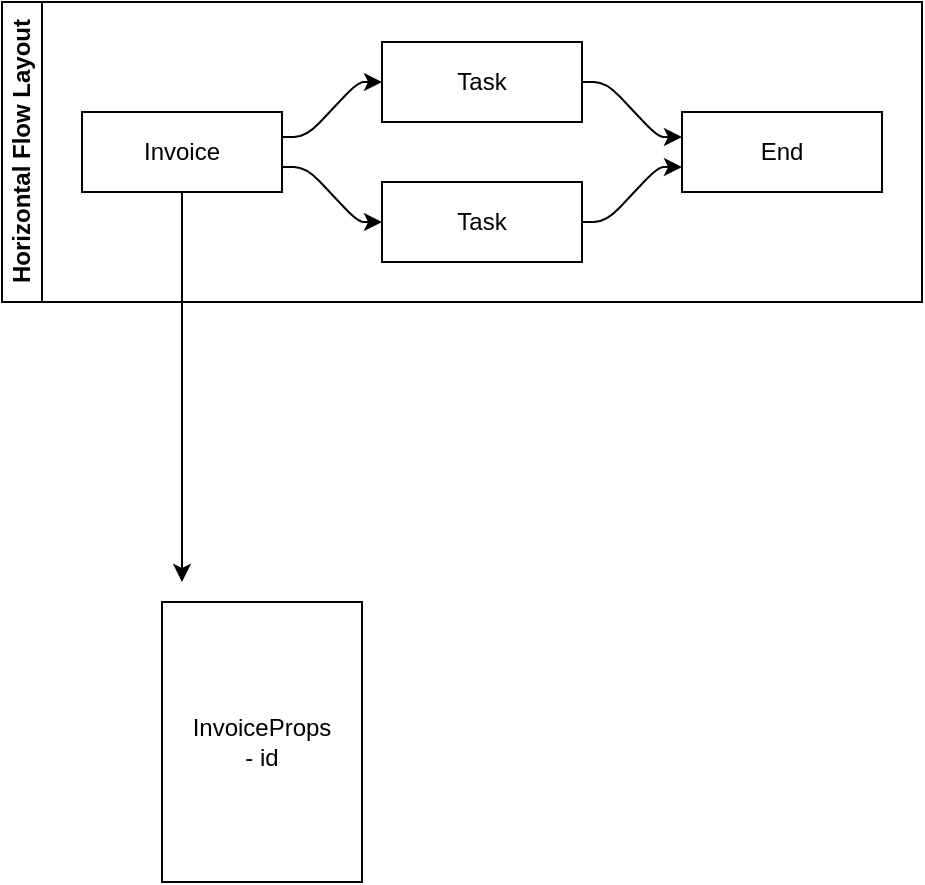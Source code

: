 <mxfile>
    <diagram id="FAXzX80cnNXAqnYy20K_" name="Page-1">
        <mxGraphModel dx="1386" dy="668" grid="1" gridSize="10" guides="1" tooltips="1" connect="1" arrows="1" fold="1" page="1" pageScale="1" pageWidth="850" pageHeight="1100" math="0" shadow="0">
            <root>
                <mxCell id="0"/>
                <mxCell id="1" parent="0"/>
                <mxCell id="2" value="Horizontal Flow Layout" style="swimlane;html=1;startSize=20;horizontal=0;childLayout=flowLayout;flowOrientation=west;resizable=0;interRankCellSpacing=50;containerType=tree;fontSize=12;" vertex="1" parent="1">
                    <mxGeometry x="70" y="70" width="460" height="150" as="geometry"/>
                </mxCell>
                <mxCell id="3" value="Invoice" style="whiteSpace=wrap;html=1;" vertex="1" parent="2">
                    <mxGeometry x="40" y="55" width="100" height="40" as="geometry"/>
                </mxCell>
                <mxCell id="4" value="Task" style="whiteSpace=wrap;html=1;" vertex="1" parent="2">
                    <mxGeometry x="190" y="20" width="100" height="40" as="geometry"/>
                </mxCell>
                <mxCell id="5" value="" style="html=1;rounded=1;curved=0;sourcePerimeterSpacing=0;targetPerimeterSpacing=0;startSize=6;endSize=6;noEdgeStyle=1;orthogonal=1;" edge="1" parent="2" source="3" target="4">
                    <mxGeometry relative="1" as="geometry">
                        <Array as="points">
                            <mxPoint x="152" y="67.5"/>
                            <mxPoint x="178" y="40"/>
                        </Array>
                    </mxGeometry>
                </mxCell>
                <mxCell id="6" value="Task" style="whiteSpace=wrap;html=1;" vertex="1" parent="2">
                    <mxGeometry x="190" y="90" width="100" height="40" as="geometry"/>
                </mxCell>
                <mxCell id="7" value="" style="html=1;rounded=1;curved=0;sourcePerimeterSpacing=0;targetPerimeterSpacing=0;startSize=6;endSize=6;noEdgeStyle=1;orthogonal=1;" edge="1" parent="2" source="3" target="6">
                    <mxGeometry relative="1" as="geometry">
                        <Array as="points">
                            <mxPoint x="152" y="82.5"/>
                            <mxPoint x="178" y="110"/>
                        </Array>
                    </mxGeometry>
                </mxCell>
                <mxCell id="8" value="End" style="whiteSpace=wrap;html=1;" vertex="1" parent="2">
                    <mxGeometry x="340" y="55" width="100" height="40" as="geometry"/>
                </mxCell>
                <mxCell id="9" value="" style="html=1;rounded=1;curved=0;sourcePerimeterSpacing=0;targetPerimeterSpacing=0;startSize=6;endSize=6;noEdgeStyle=1;orthogonal=1;" edge="1" parent="2" source="4" target="8">
                    <mxGeometry relative="1" as="geometry">
                        <Array as="points">
                            <mxPoint x="302" y="40"/>
                            <mxPoint x="328" y="67.5"/>
                        </Array>
                    </mxGeometry>
                </mxCell>
                <mxCell id="10" value="" style="html=1;rounded=1;curved=0;sourcePerimeterSpacing=0;targetPerimeterSpacing=0;startSize=6;endSize=6;noEdgeStyle=1;orthogonal=1;" edge="1" parent="2" source="6" target="8">
                    <mxGeometry relative="1" as="geometry">
                        <Array as="points">
                            <mxPoint x="302" y="110"/>
                            <mxPoint x="328" y="82.5"/>
                        </Array>
                    </mxGeometry>
                </mxCell>
                <mxCell id="13" style="edgeStyle=none;html=1;exitX=0.5;exitY=1;exitDx=0;exitDy=0;entryX=0;entryY=0;entryDx=10;entryDy=10;entryPerimeter=0;" edge="1" parent="1" source="3">
                    <mxGeometry relative="1" as="geometry">
                        <mxPoint x="160" y="360" as="targetPoint"/>
                    </mxGeometry>
                </mxCell>
                <mxCell id="15" value="InvoiceProps&lt;br&gt;- id&lt;br&gt;" style="whiteSpace=wrap;html=1;" vertex="1" parent="1">
                    <mxGeometry x="150" y="370" width="100" height="140" as="geometry"/>
                </mxCell>
            </root>
        </mxGraphModel>
    </diagram>
</mxfile>